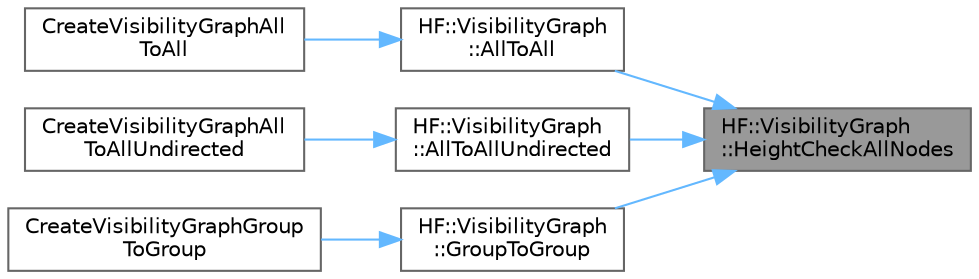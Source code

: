 digraph "HF::VisibilityGraph::HeightCheckAllNodes"
{
 // LATEX_PDF_SIZE
  bgcolor="transparent";
  edge [fontname=Helvetica,fontsize=10,labelfontname=Helvetica,labelfontsize=10];
  node [fontname=Helvetica,fontsize=10,shape=box,height=0.2,width=0.4];
  rankdir="RL";
  Node1 [label="HF::VisibilityGraph\l::HeightCheckAllNodes",height=0.2,width=0.4,color="gray40", fillcolor="grey60", style="filled", fontcolor="black",tooltip="Obtain the indexes of all nodes that pass the HeightCheck."];
  Node1 -> Node2 [dir="back",color="steelblue1",style="solid"];
  Node2 [label="HF::VisibilityGraph\l::AllToAll",height=0.2,width=0.4,color="grey40", fillcolor="white", style="filled",URL="$a00467.html#a12eb1e4c06400c4625cd22d925927b03",tooltip="Generate a Visibility Graph between every node in a set of nodes in parallel."];
  Node2 -> Node3 [dir="back",color="steelblue1",style="solid"];
  Node3 [label="CreateVisibilityGraphAll\lToAll",height=0.2,width=0.4,color="grey40", fillcolor="white", style="filled",URL="$a00460.html#ga0255e6c4811298e61110adc64c0f8acd",tooltip="Create a new directed visibility graph between all nodes in parameter nodes."];
  Node1 -> Node4 [dir="back",color="steelblue1",style="solid"];
  Node4 [label="HF::VisibilityGraph\l::AllToAllUndirected",height=0.2,width=0.4,color="grey40", fillcolor="white", style="filled",URL="$a00467.html#ab1db87927118f70786a664c3b3cc7905",tooltip="Generate a Visibility Graph with every edge stored twice."];
  Node4 -> Node5 [dir="back",color="steelblue1",style="solid"];
  Node5 [label="CreateVisibilityGraphAll\lToAllUndirected",height=0.2,width=0.4,color="grey40", fillcolor="white", style="filled",URL="$a00460.html#ga9b0664a60bcdf276b0fe0a2023b3d9b8",tooltip="Create a new undirected visibility graph between all nodes in nodes."];
  Node1 -> Node6 [dir="back",color="steelblue1",style="solid"];
  Node6 [label="HF::VisibilityGraph\l::GroupToGroup",height=0.2,width=0.4,color="grey40", fillcolor="white", style="filled",URL="$a00467.html#ae42a5aafdfcc29b6a668355c07602efb",tooltip="Generate a Visibility Graph from a set of nodes to another set of nodes."];
  Node6 -> Node7 [dir="back",color="steelblue1",style="solid"];
  Node7 [label="CreateVisibilityGraphGroup\lToGroup",height=0.2,width=0.4,color="grey40", fillcolor="white", style="filled",URL="$a00460.html#gaf2e404cb696aee3473cac0d1507576d8",tooltip="Create a new visibility graph from the nodes in group_a, into the nodes of group_b."];
}
